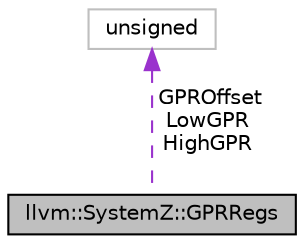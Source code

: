 digraph "llvm::SystemZ::GPRRegs"
{
 // LATEX_PDF_SIZE
  bgcolor="transparent";
  edge [fontname="Helvetica",fontsize="10",labelfontname="Helvetica",labelfontsize="10"];
  node [fontname="Helvetica",fontsize="10",shape=record];
  Node1 [label="llvm::SystemZ::GPRRegs",height=0.2,width=0.4,color="black", fillcolor="grey75", style="filled", fontcolor="black",tooltip=" "];
  Node2 -> Node1 [dir="back",color="darkorchid3",fontsize="10",style="dashed",label=" GPROffset\nLowGPR\nHighGPR" ,fontname="Helvetica"];
  Node2 [label="unsigned",height=0.2,width=0.4,color="grey75",tooltip=" "];
}
